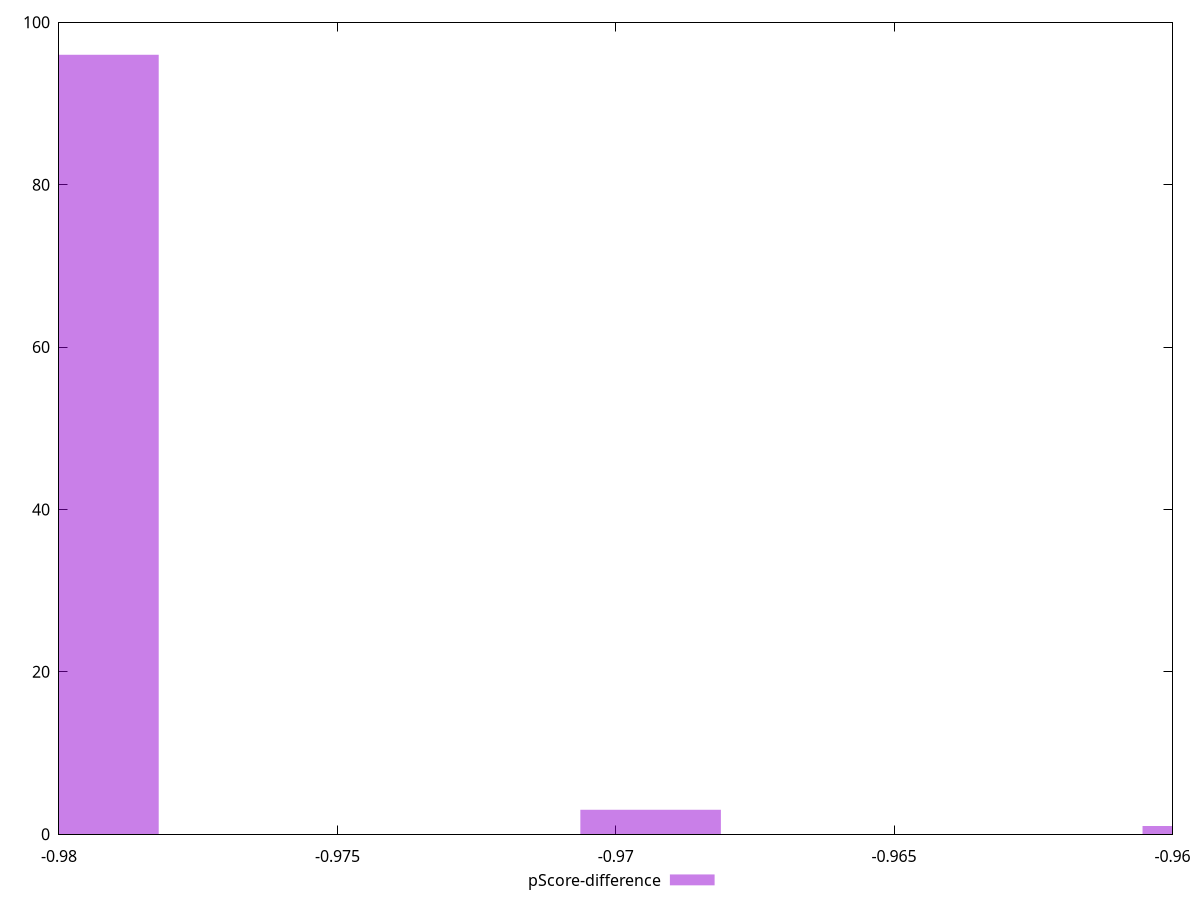 reset

$pScoreDifference <<EOF
-0.9693736410837337 3
-0.9794712831783559 96
-0.9592759989891114 1
EOF

set key outside below
set boxwidth 0.0025244105236555564
set xrange [-0.98:-0.96]
set yrange [0:100]
set trange [0:100]
set style fill transparent solid 0.5 noborder
set terminal svg size 640, 490 enhanced background rgb 'white'
set output "report_00015_2021-02-09T16-11-33.973Z/total-byte-weight/samples/pages/pScore-difference/histogram.svg"

plot $pScoreDifference title "pScore-difference" with boxes

reset
